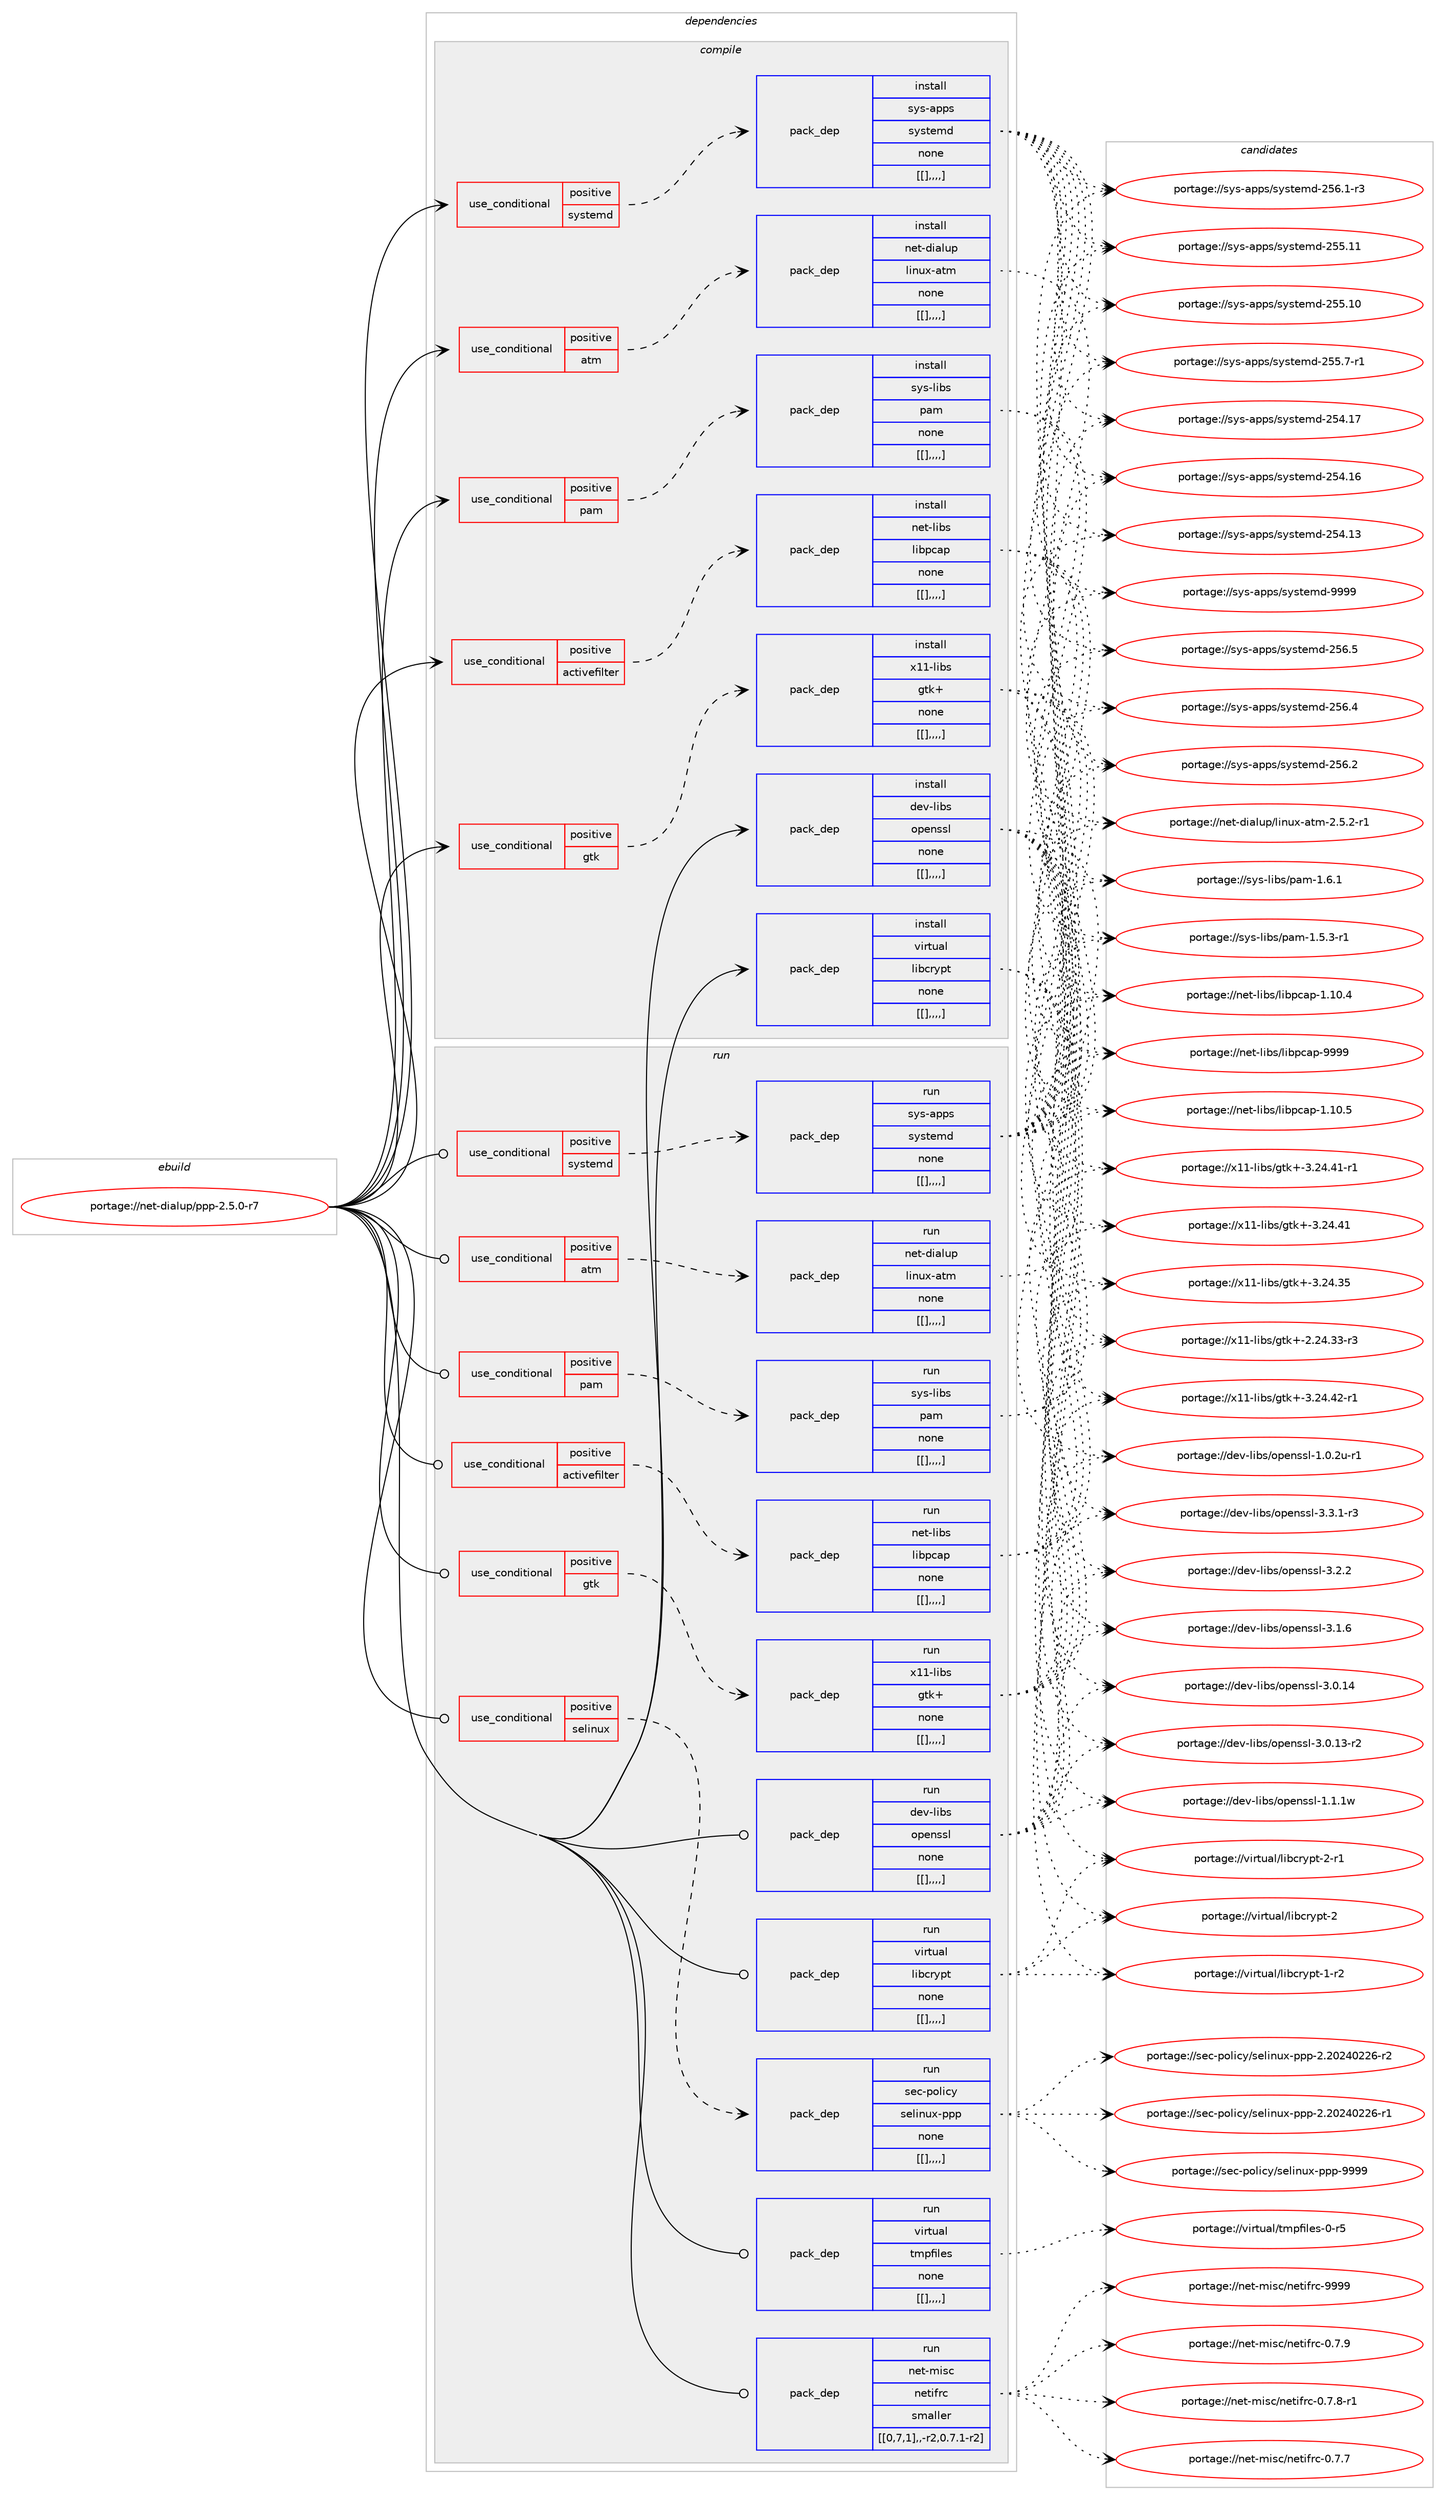 digraph prolog {

# *************
# Graph options
# *************

newrank=true;
concentrate=true;
compound=true;
graph [rankdir=LR,fontname=Helvetica,fontsize=10,ranksep=1.5];#, ranksep=2.5, nodesep=0.2];
edge  [arrowhead=vee];
node  [fontname=Helvetica,fontsize=10];

# **********
# The ebuild
# **********

subgraph cluster_leftcol {
color=gray;
label=<<i>ebuild</i>>;
id [label="portage://net-dialup/ppp-2.5.0-r7", color=red, width=4, href="../net-dialup/ppp-2.5.0-r7.svg"];
}

# ****************
# The dependencies
# ****************

subgraph cluster_midcol {
color=gray;
label=<<i>dependencies</i>>;
subgraph cluster_compile {
fillcolor="#eeeeee";
style=filled;
label=<<i>compile</i>>;
subgraph cond779 {
dependency1889 [label=<<TABLE BORDER="0" CELLBORDER="1" CELLSPACING="0" CELLPADDING="4"><TR><TD ROWSPAN="3" CELLPADDING="10">use_conditional</TD></TR><TR><TD>positive</TD></TR><TR><TD>activefilter</TD></TR></TABLE>>, shape=none, color=red];
subgraph pack1109 {
dependency1890 [label=<<TABLE BORDER="0" CELLBORDER="1" CELLSPACING="0" CELLPADDING="4" WIDTH="220"><TR><TD ROWSPAN="6" CELLPADDING="30">pack_dep</TD></TR><TR><TD WIDTH="110">install</TD></TR><TR><TD>net-libs</TD></TR><TR><TD>libpcap</TD></TR><TR><TD>none</TD></TR><TR><TD>[[],,,,]</TD></TR></TABLE>>, shape=none, color=blue];
}
dependency1889:e -> dependency1890:w [weight=20,style="dashed",arrowhead="vee"];
}
id:e -> dependency1889:w [weight=20,style="solid",arrowhead="vee"];
subgraph cond780 {
dependency1891 [label=<<TABLE BORDER="0" CELLBORDER="1" CELLSPACING="0" CELLPADDING="4"><TR><TD ROWSPAN="3" CELLPADDING="10">use_conditional</TD></TR><TR><TD>positive</TD></TR><TR><TD>atm</TD></TR></TABLE>>, shape=none, color=red];
subgraph pack1110 {
dependency1892 [label=<<TABLE BORDER="0" CELLBORDER="1" CELLSPACING="0" CELLPADDING="4" WIDTH="220"><TR><TD ROWSPAN="6" CELLPADDING="30">pack_dep</TD></TR><TR><TD WIDTH="110">install</TD></TR><TR><TD>net-dialup</TD></TR><TR><TD>linux-atm</TD></TR><TR><TD>none</TD></TR><TR><TD>[[],,,,]</TD></TR></TABLE>>, shape=none, color=blue];
}
dependency1891:e -> dependency1892:w [weight=20,style="dashed",arrowhead="vee"];
}
id:e -> dependency1891:w [weight=20,style="solid",arrowhead="vee"];
subgraph cond781 {
dependency1893 [label=<<TABLE BORDER="0" CELLBORDER="1" CELLSPACING="0" CELLPADDING="4"><TR><TD ROWSPAN="3" CELLPADDING="10">use_conditional</TD></TR><TR><TD>positive</TD></TR><TR><TD>gtk</TD></TR></TABLE>>, shape=none, color=red];
subgraph pack1111 {
dependency1894 [label=<<TABLE BORDER="0" CELLBORDER="1" CELLSPACING="0" CELLPADDING="4" WIDTH="220"><TR><TD ROWSPAN="6" CELLPADDING="30">pack_dep</TD></TR><TR><TD WIDTH="110">install</TD></TR><TR><TD>x11-libs</TD></TR><TR><TD>gtk+</TD></TR><TR><TD>none</TD></TR><TR><TD>[[],,,,]</TD></TR></TABLE>>, shape=none, color=blue];
}
dependency1893:e -> dependency1894:w [weight=20,style="dashed",arrowhead="vee"];
}
id:e -> dependency1893:w [weight=20,style="solid",arrowhead="vee"];
subgraph cond782 {
dependency1895 [label=<<TABLE BORDER="0" CELLBORDER="1" CELLSPACING="0" CELLPADDING="4"><TR><TD ROWSPAN="3" CELLPADDING="10">use_conditional</TD></TR><TR><TD>positive</TD></TR><TR><TD>pam</TD></TR></TABLE>>, shape=none, color=red];
subgraph pack1112 {
dependency1896 [label=<<TABLE BORDER="0" CELLBORDER="1" CELLSPACING="0" CELLPADDING="4" WIDTH="220"><TR><TD ROWSPAN="6" CELLPADDING="30">pack_dep</TD></TR><TR><TD WIDTH="110">install</TD></TR><TR><TD>sys-libs</TD></TR><TR><TD>pam</TD></TR><TR><TD>none</TD></TR><TR><TD>[[],,,,]</TD></TR></TABLE>>, shape=none, color=blue];
}
dependency1895:e -> dependency1896:w [weight=20,style="dashed",arrowhead="vee"];
}
id:e -> dependency1895:w [weight=20,style="solid",arrowhead="vee"];
subgraph cond783 {
dependency1897 [label=<<TABLE BORDER="0" CELLBORDER="1" CELLSPACING="0" CELLPADDING="4"><TR><TD ROWSPAN="3" CELLPADDING="10">use_conditional</TD></TR><TR><TD>positive</TD></TR><TR><TD>systemd</TD></TR></TABLE>>, shape=none, color=red];
subgraph pack1113 {
dependency1898 [label=<<TABLE BORDER="0" CELLBORDER="1" CELLSPACING="0" CELLPADDING="4" WIDTH="220"><TR><TD ROWSPAN="6" CELLPADDING="30">pack_dep</TD></TR><TR><TD WIDTH="110">install</TD></TR><TR><TD>sys-apps</TD></TR><TR><TD>systemd</TD></TR><TR><TD>none</TD></TR><TR><TD>[[],,,,]</TD></TR></TABLE>>, shape=none, color=blue];
}
dependency1897:e -> dependency1898:w [weight=20,style="dashed",arrowhead="vee"];
}
id:e -> dependency1897:w [weight=20,style="solid",arrowhead="vee"];
subgraph pack1114 {
dependency1899 [label=<<TABLE BORDER="0" CELLBORDER="1" CELLSPACING="0" CELLPADDING="4" WIDTH="220"><TR><TD ROWSPAN="6" CELLPADDING="30">pack_dep</TD></TR><TR><TD WIDTH="110">install</TD></TR><TR><TD>dev-libs</TD></TR><TR><TD>openssl</TD></TR><TR><TD>none</TD></TR><TR><TD>[[],,,,]</TD></TR></TABLE>>, shape=none, color=blue];
}
id:e -> dependency1899:w [weight=20,style="solid",arrowhead="vee"];
subgraph pack1115 {
dependency1900 [label=<<TABLE BORDER="0" CELLBORDER="1" CELLSPACING="0" CELLPADDING="4" WIDTH="220"><TR><TD ROWSPAN="6" CELLPADDING="30">pack_dep</TD></TR><TR><TD WIDTH="110">install</TD></TR><TR><TD>virtual</TD></TR><TR><TD>libcrypt</TD></TR><TR><TD>none</TD></TR><TR><TD>[[],,,,]</TD></TR></TABLE>>, shape=none, color=blue];
}
id:e -> dependency1900:w [weight=20,style="solid",arrowhead="vee"];
}
subgraph cluster_compileandrun {
fillcolor="#eeeeee";
style=filled;
label=<<i>compile and run</i>>;
}
subgraph cluster_run {
fillcolor="#eeeeee";
style=filled;
label=<<i>run</i>>;
subgraph cond784 {
dependency1901 [label=<<TABLE BORDER="0" CELLBORDER="1" CELLSPACING="0" CELLPADDING="4"><TR><TD ROWSPAN="3" CELLPADDING="10">use_conditional</TD></TR><TR><TD>positive</TD></TR><TR><TD>activefilter</TD></TR></TABLE>>, shape=none, color=red];
subgraph pack1116 {
dependency1902 [label=<<TABLE BORDER="0" CELLBORDER="1" CELLSPACING="0" CELLPADDING="4" WIDTH="220"><TR><TD ROWSPAN="6" CELLPADDING="30">pack_dep</TD></TR><TR><TD WIDTH="110">run</TD></TR><TR><TD>net-libs</TD></TR><TR><TD>libpcap</TD></TR><TR><TD>none</TD></TR><TR><TD>[[],,,,]</TD></TR></TABLE>>, shape=none, color=blue];
}
dependency1901:e -> dependency1902:w [weight=20,style="dashed",arrowhead="vee"];
}
id:e -> dependency1901:w [weight=20,style="solid",arrowhead="odot"];
subgraph cond785 {
dependency1903 [label=<<TABLE BORDER="0" CELLBORDER="1" CELLSPACING="0" CELLPADDING="4"><TR><TD ROWSPAN="3" CELLPADDING="10">use_conditional</TD></TR><TR><TD>positive</TD></TR><TR><TD>atm</TD></TR></TABLE>>, shape=none, color=red];
subgraph pack1117 {
dependency1904 [label=<<TABLE BORDER="0" CELLBORDER="1" CELLSPACING="0" CELLPADDING="4" WIDTH="220"><TR><TD ROWSPAN="6" CELLPADDING="30">pack_dep</TD></TR><TR><TD WIDTH="110">run</TD></TR><TR><TD>net-dialup</TD></TR><TR><TD>linux-atm</TD></TR><TR><TD>none</TD></TR><TR><TD>[[],,,,]</TD></TR></TABLE>>, shape=none, color=blue];
}
dependency1903:e -> dependency1904:w [weight=20,style="dashed",arrowhead="vee"];
}
id:e -> dependency1903:w [weight=20,style="solid",arrowhead="odot"];
subgraph cond786 {
dependency1905 [label=<<TABLE BORDER="0" CELLBORDER="1" CELLSPACING="0" CELLPADDING="4"><TR><TD ROWSPAN="3" CELLPADDING="10">use_conditional</TD></TR><TR><TD>positive</TD></TR><TR><TD>gtk</TD></TR></TABLE>>, shape=none, color=red];
subgraph pack1118 {
dependency1906 [label=<<TABLE BORDER="0" CELLBORDER="1" CELLSPACING="0" CELLPADDING="4" WIDTH="220"><TR><TD ROWSPAN="6" CELLPADDING="30">pack_dep</TD></TR><TR><TD WIDTH="110">run</TD></TR><TR><TD>x11-libs</TD></TR><TR><TD>gtk+</TD></TR><TR><TD>none</TD></TR><TR><TD>[[],,,,]</TD></TR></TABLE>>, shape=none, color=blue];
}
dependency1905:e -> dependency1906:w [weight=20,style="dashed",arrowhead="vee"];
}
id:e -> dependency1905:w [weight=20,style="solid",arrowhead="odot"];
subgraph cond787 {
dependency1907 [label=<<TABLE BORDER="0" CELLBORDER="1" CELLSPACING="0" CELLPADDING="4"><TR><TD ROWSPAN="3" CELLPADDING="10">use_conditional</TD></TR><TR><TD>positive</TD></TR><TR><TD>pam</TD></TR></TABLE>>, shape=none, color=red];
subgraph pack1119 {
dependency1908 [label=<<TABLE BORDER="0" CELLBORDER="1" CELLSPACING="0" CELLPADDING="4" WIDTH="220"><TR><TD ROWSPAN="6" CELLPADDING="30">pack_dep</TD></TR><TR><TD WIDTH="110">run</TD></TR><TR><TD>sys-libs</TD></TR><TR><TD>pam</TD></TR><TR><TD>none</TD></TR><TR><TD>[[],,,,]</TD></TR></TABLE>>, shape=none, color=blue];
}
dependency1907:e -> dependency1908:w [weight=20,style="dashed",arrowhead="vee"];
}
id:e -> dependency1907:w [weight=20,style="solid",arrowhead="odot"];
subgraph cond788 {
dependency1909 [label=<<TABLE BORDER="0" CELLBORDER="1" CELLSPACING="0" CELLPADDING="4"><TR><TD ROWSPAN="3" CELLPADDING="10">use_conditional</TD></TR><TR><TD>positive</TD></TR><TR><TD>selinux</TD></TR></TABLE>>, shape=none, color=red];
subgraph pack1120 {
dependency1910 [label=<<TABLE BORDER="0" CELLBORDER="1" CELLSPACING="0" CELLPADDING="4" WIDTH="220"><TR><TD ROWSPAN="6" CELLPADDING="30">pack_dep</TD></TR><TR><TD WIDTH="110">run</TD></TR><TR><TD>sec-policy</TD></TR><TR><TD>selinux-ppp</TD></TR><TR><TD>none</TD></TR><TR><TD>[[],,,,]</TD></TR></TABLE>>, shape=none, color=blue];
}
dependency1909:e -> dependency1910:w [weight=20,style="dashed",arrowhead="vee"];
}
id:e -> dependency1909:w [weight=20,style="solid",arrowhead="odot"];
subgraph cond789 {
dependency1911 [label=<<TABLE BORDER="0" CELLBORDER="1" CELLSPACING="0" CELLPADDING="4"><TR><TD ROWSPAN="3" CELLPADDING="10">use_conditional</TD></TR><TR><TD>positive</TD></TR><TR><TD>systemd</TD></TR></TABLE>>, shape=none, color=red];
subgraph pack1121 {
dependency1912 [label=<<TABLE BORDER="0" CELLBORDER="1" CELLSPACING="0" CELLPADDING="4" WIDTH="220"><TR><TD ROWSPAN="6" CELLPADDING="30">pack_dep</TD></TR><TR><TD WIDTH="110">run</TD></TR><TR><TD>sys-apps</TD></TR><TR><TD>systemd</TD></TR><TR><TD>none</TD></TR><TR><TD>[[],,,,]</TD></TR></TABLE>>, shape=none, color=blue];
}
dependency1911:e -> dependency1912:w [weight=20,style="dashed",arrowhead="vee"];
}
id:e -> dependency1911:w [weight=20,style="solid",arrowhead="odot"];
subgraph pack1122 {
dependency1913 [label=<<TABLE BORDER="0" CELLBORDER="1" CELLSPACING="0" CELLPADDING="4" WIDTH="220"><TR><TD ROWSPAN="6" CELLPADDING="30">pack_dep</TD></TR><TR><TD WIDTH="110">run</TD></TR><TR><TD>dev-libs</TD></TR><TR><TD>openssl</TD></TR><TR><TD>none</TD></TR><TR><TD>[[],,,,]</TD></TR></TABLE>>, shape=none, color=blue];
}
id:e -> dependency1913:w [weight=20,style="solid",arrowhead="odot"];
subgraph pack1123 {
dependency1914 [label=<<TABLE BORDER="0" CELLBORDER="1" CELLSPACING="0" CELLPADDING="4" WIDTH="220"><TR><TD ROWSPAN="6" CELLPADDING="30">pack_dep</TD></TR><TR><TD WIDTH="110">run</TD></TR><TR><TD>virtual</TD></TR><TR><TD>libcrypt</TD></TR><TR><TD>none</TD></TR><TR><TD>[[],,,,]</TD></TR></TABLE>>, shape=none, color=blue];
}
id:e -> dependency1914:w [weight=20,style="solid",arrowhead="odot"];
subgraph pack1124 {
dependency1915 [label=<<TABLE BORDER="0" CELLBORDER="1" CELLSPACING="0" CELLPADDING="4" WIDTH="220"><TR><TD ROWSPAN="6" CELLPADDING="30">pack_dep</TD></TR><TR><TD WIDTH="110">run</TD></TR><TR><TD>virtual</TD></TR><TR><TD>tmpfiles</TD></TR><TR><TD>none</TD></TR><TR><TD>[[],,,,]</TD></TR></TABLE>>, shape=none, color=blue];
}
id:e -> dependency1915:w [weight=20,style="solid",arrowhead="odot"];
subgraph pack1125 {
dependency1916 [label=<<TABLE BORDER="0" CELLBORDER="1" CELLSPACING="0" CELLPADDING="4" WIDTH="220"><TR><TD ROWSPAN="6" CELLPADDING="30">pack_dep</TD></TR><TR><TD WIDTH="110">run</TD></TR><TR><TD>net-misc</TD></TR><TR><TD>netifrc</TD></TR><TR><TD>smaller</TD></TR><TR><TD>[[0,7,1],,-r2,0.7.1-r2]</TD></TR></TABLE>>, shape=none, color=blue];
}
id:e -> dependency1916:w [weight=20,style="solid",arrowhead="odot"];
}
}

# **************
# The candidates
# **************

subgraph cluster_choices {
rank=same;
color=gray;
label=<<i>candidates</i>>;

subgraph choice1109 {
color=black;
nodesep=1;
choice1101011164510810598115471081059811299971124557575757 [label="portage://net-libs/libpcap-9999", color=red, width=4,href="../net-libs/libpcap-9999.svg"];
choice11010111645108105981154710810598112999711245494649484653 [label="portage://net-libs/libpcap-1.10.5", color=red, width=4,href="../net-libs/libpcap-1.10.5.svg"];
choice11010111645108105981154710810598112999711245494649484652 [label="portage://net-libs/libpcap-1.10.4", color=red, width=4,href="../net-libs/libpcap-1.10.4.svg"];
dependency1890:e -> choice1101011164510810598115471081059811299971124557575757:w [style=dotted,weight="100"];
dependency1890:e -> choice11010111645108105981154710810598112999711245494649484653:w [style=dotted,weight="100"];
dependency1890:e -> choice11010111645108105981154710810598112999711245494649484652:w [style=dotted,weight="100"];
}
subgraph choice1110 {
color=black;
nodesep=1;
choice11010111645100105971081171124710810511011712045971161094550465346504511449 [label="portage://net-dialup/linux-atm-2.5.2-r1", color=red, width=4,href="../net-dialup/linux-atm-2.5.2-r1.svg"];
dependency1892:e -> choice11010111645100105971081171124710810511011712045971161094550465346504511449:w [style=dotted,weight="100"];
}
subgraph choice1111 {
color=black;
nodesep=1;
choice12049494510810598115471031161074345514650524652504511449 [label="portage://x11-libs/gtk+-3.24.42-r1", color=red, width=4,href="../x11-libs/gtk+-3.24.42-r1.svg"];
choice12049494510810598115471031161074345514650524652494511449 [label="portage://x11-libs/gtk+-3.24.41-r1", color=red, width=4,href="../x11-libs/gtk+-3.24.41-r1.svg"];
choice1204949451081059811547103116107434551465052465249 [label="portage://x11-libs/gtk+-3.24.41", color=red, width=4,href="../x11-libs/gtk+-3.24.41.svg"];
choice1204949451081059811547103116107434551465052465153 [label="portage://x11-libs/gtk+-3.24.35", color=red, width=4,href="../x11-libs/gtk+-3.24.35.svg"];
choice12049494510810598115471031161074345504650524651514511451 [label="portage://x11-libs/gtk+-2.24.33-r3", color=red, width=4,href="../x11-libs/gtk+-2.24.33-r3.svg"];
dependency1894:e -> choice12049494510810598115471031161074345514650524652504511449:w [style=dotted,weight="100"];
dependency1894:e -> choice12049494510810598115471031161074345514650524652494511449:w [style=dotted,weight="100"];
dependency1894:e -> choice1204949451081059811547103116107434551465052465249:w [style=dotted,weight="100"];
dependency1894:e -> choice1204949451081059811547103116107434551465052465153:w [style=dotted,weight="100"];
dependency1894:e -> choice12049494510810598115471031161074345504650524651514511451:w [style=dotted,weight="100"];
}
subgraph choice1112 {
color=black;
nodesep=1;
choice11512111545108105981154711297109454946544649 [label="portage://sys-libs/pam-1.6.1", color=red, width=4,href="../sys-libs/pam-1.6.1.svg"];
choice115121115451081059811547112971094549465346514511449 [label="portage://sys-libs/pam-1.5.3-r1", color=red, width=4,href="../sys-libs/pam-1.5.3-r1.svg"];
dependency1896:e -> choice11512111545108105981154711297109454946544649:w [style=dotted,weight="100"];
dependency1896:e -> choice115121115451081059811547112971094549465346514511449:w [style=dotted,weight="100"];
}
subgraph choice1113 {
color=black;
nodesep=1;
choice1151211154597112112115471151211151161011091004557575757 [label="portage://sys-apps/systemd-9999", color=red, width=4,href="../sys-apps/systemd-9999.svg"];
choice115121115459711211211547115121115116101109100455053544653 [label="portage://sys-apps/systemd-256.5", color=red, width=4,href="../sys-apps/systemd-256.5.svg"];
choice115121115459711211211547115121115116101109100455053544652 [label="portage://sys-apps/systemd-256.4", color=red, width=4,href="../sys-apps/systemd-256.4.svg"];
choice115121115459711211211547115121115116101109100455053544650 [label="portage://sys-apps/systemd-256.2", color=red, width=4,href="../sys-apps/systemd-256.2.svg"];
choice1151211154597112112115471151211151161011091004550535446494511451 [label="portage://sys-apps/systemd-256.1-r3", color=red, width=4,href="../sys-apps/systemd-256.1-r3.svg"];
choice11512111545971121121154711512111511610110910045505353464949 [label="portage://sys-apps/systemd-255.11", color=red, width=4,href="../sys-apps/systemd-255.11.svg"];
choice11512111545971121121154711512111511610110910045505353464948 [label="portage://sys-apps/systemd-255.10", color=red, width=4,href="../sys-apps/systemd-255.10.svg"];
choice1151211154597112112115471151211151161011091004550535346554511449 [label="portage://sys-apps/systemd-255.7-r1", color=red, width=4,href="../sys-apps/systemd-255.7-r1.svg"];
choice11512111545971121121154711512111511610110910045505352464955 [label="portage://sys-apps/systemd-254.17", color=red, width=4,href="../sys-apps/systemd-254.17.svg"];
choice11512111545971121121154711512111511610110910045505352464954 [label="portage://sys-apps/systemd-254.16", color=red, width=4,href="../sys-apps/systemd-254.16.svg"];
choice11512111545971121121154711512111511610110910045505352464951 [label="portage://sys-apps/systemd-254.13", color=red, width=4,href="../sys-apps/systemd-254.13.svg"];
dependency1898:e -> choice1151211154597112112115471151211151161011091004557575757:w [style=dotted,weight="100"];
dependency1898:e -> choice115121115459711211211547115121115116101109100455053544653:w [style=dotted,weight="100"];
dependency1898:e -> choice115121115459711211211547115121115116101109100455053544652:w [style=dotted,weight="100"];
dependency1898:e -> choice115121115459711211211547115121115116101109100455053544650:w [style=dotted,weight="100"];
dependency1898:e -> choice1151211154597112112115471151211151161011091004550535446494511451:w [style=dotted,weight="100"];
dependency1898:e -> choice11512111545971121121154711512111511610110910045505353464949:w [style=dotted,weight="100"];
dependency1898:e -> choice11512111545971121121154711512111511610110910045505353464948:w [style=dotted,weight="100"];
dependency1898:e -> choice1151211154597112112115471151211151161011091004550535346554511449:w [style=dotted,weight="100"];
dependency1898:e -> choice11512111545971121121154711512111511610110910045505352464955:w [style=dotted,weight="100"];
dependency1898:e -> choice11512111545971121121154711512111511610110910045505352464954:w [style=dotted,weight="100"];
dependency1898:e -> choice11512111545971121121154711512111511610110910045505352464951:w [style=dotted,weight="100"];
}
subgraph choice1114 {
color=black;
nodesep=1;
choice1001011184510810598115471111121011101151151084551465146494511451 [label="portage://dev-libs/openssl-3.3.1-r3", color=red, width=4,href="../dev-libs/openssl-3.3.1-r3.svg"];
choice100101118451081059811547111112101110115115108455146504650 [label="portage://dev-libs/openssl-3.2.2", color=red, width=4,href="../dev-libs/openssl-3.2.2.svg"];
choice100101118451081059811547111112101110115115108455146494654 [label="portage://dev-libs/openssl-3.1.6", color=red, width=4,href="../dev-libs/openssl-3.1.6.svg"];
choice10010111845108105981154711111210111011511510845514648464952 [label="portage://dev-libs/openssl-3.0.14", color=red, width=4,href="../dev-libs/openssl-3.0.14.svg"];
choice100101118451081059811547111112101110115115108455146484649514511450 [label="portage://dev-libs/openssl-3.0.13-r2", color=red, width=4,href="../dev-libs/openssl-3.0.13-r2.svg"];
choice100101118451081059811547111112101110115115108454946494649119 [label="portage://dev-libs/openssl-1.1.1w", color=red, width=4,href="../dev-libs/openssl-1.1.1w.svg"];
choice1001011184510810598115471111121011101151151084549464846501174511449 [label="portage://dev-libs/openssl-1.0.2u-r1", color=red, width=4,href="../dev-libs/openssl-1.0.2u-r1.svg"];
dependency1899:e -> choice1001011184510810598115471111121011101151151084551465146494511451:w [style=dotted,weight="100"];
dependency1899:e -> choice100101118451081059811547111112101110115115108455146504650:w [style=dotted,weight="100"];
dependency1899:e -> choice100101118451081059811547111112101110115115108455146494654:w [style=dotted,weight="100"];
dependency1899:e -> choice10010111845108105981154711111210111011511510845514648464952:w [style=dotted,weight="100"];
dependency1899:e -> choice100101118451081059811547111112101110115115108455146484649514511450:w [style=dotted,weight="100"];
dependency1899:e -> choice100101118451081059811547111112101110115115108454946494649119:w [style=dotted,weight="100"];
dependency1899:e -> choice1001011184510810598115471111121011101151151084549464846501174511449:w [style=dotted,weight="100"];
}
subgraph choice1115 {
color=black;
nodesep=1;
choice1181051141161179710847108105989911412111211645504511449 [label="portage://virtual/libcrypt-2-r1", color=red, width=4,href="../virtual/libcrypt-2-r1.svg"];
choice118105114116117971084710810598991141211121164550 [label="portage://virtual/libcrypt-2", color=red, width=4,href="../virtual/libcrypt-2.svg"];
choice1181051141161179710847108105989911412111211645494511450 [label="portage://virtual/libcrypt-1-r2", color=red, width=4,href="../virtual/libcrypt-1-r2.svg"];
dependency1900:e -> choice1181051141161179710847108105989911412111211645504511449:w [style=dotted,weight="100"];
dependency1900:e -> choice118105114116117971084710810598991141211121164550:w [style=dotted,weight="100"];
dependency1900:e -> choice1181051141161179710847108105989911412111211645494511450:w [style=dotted,weight="100"];
}
subgraph choice1116 {
color=black;
nodesep=1;
choice1101011164510810598115471081059811299971124557575757 [label="portage://net-libs/libpcap-9999", color=red, width=4,href="../net-libs/libpcap-9999.svg"];
choice11010111645108105981154710810598112999711245494649484653 [label="portage://net-libs/libpcap-1.10.5", color=red, width=4,href="../net-libs/libpcap-1.10.5.svg"];
choice11010111645108105981154710810598112999711245494649484652 [label="portage://net-libs/libpcap-1.10.4", color=red, width=4,href="../net-libs/libpcap-1.10.4.svg"];
dependency1902:e -> choice1101011164510810598115471081059811299971124557575757:w [style=dotted,weight="100"];
dependency1902:e -> choice11010111645108105981154710810598112999711245494649484653:w [style=dotted,weight="100"];
dependency1902:e -> choice11010111645108105981154710810598112999711245494649484652:w [style=dotted,weight="100"];
}
subgraph choice1117 {
color=black;
nodesep=1;
choice11010111645100105971081171124710810511011712045971161094550465346504511449 [label="portage://net-dialup/linux-atm-2.5.2-r1", color=red, width=4,href="../net-dialup/linux-atm-2.5.2-r1.svg"];
dependency1904:e -> choice11010111645100105971081171124710810511011712045971161094550465346504511449:w [style=dotted,weight="100"];
}
subgraph choice1118 {
color=black;
nodesep=1;
choice12049494510810598115471031161074345514650524652504511449 [label="portage://x11-libs/gtk+-3.24.42-r1", color=red, width=4,href="../x11-libs/gtk+-3.24.42-r1.svg"];
choice12049494510810598115471031161074345514650524652494511449 [label="portage://x11-libs/gtk+-3.24.41-r1", color=red, width=4,href="../x11-libs/gtk+-3.24.41-r1.svg"];
choice1204949451081059811547103116107434551465052465249 [label="portage://x11-libs/gtk+-3.24.41", color=red, width=4,href="../x11-libs/gtk+-3.24.41.svg"];
choice1204949451081059811547103116107434551465052465153 [label="portage://x11-libs/gtk+-3.24.35", color=red, width=4,href="../x11-libs/gtk+-3.24.35.svg"];
choice12049494510810598115471031161074345504650524651514511451 [label="portage://x11-libs/gtk+-2.24.33-r3", color=red, width=4,href="../x11-libs/gtk+-2.24.33-r3.svg"];
dependency1906:e -> choice12049494510810598115471031161074345514650524652504511449:w [style=dotted,weight="100"];
dependency1906:e -> choice12049494510810598115471031161074345514650524652494511449:w [style=dotted,weight="100"];
dependency1906:e -> choice1204949451081059811547103116107434551465052465249:w [style=dotted,weight="100"];
dependency1906:e -> choice1204949451081059811547103116107434551465052465153:w [style=dotted,weight="100"];
dependency1906:e -> choice12049494510810598115471031161074345504650524651514511451:w [style=dotted,weight="100"];
}
subgraph choice1119 {
color=black;
nodesep=1;
choice11512111545108105981154711297109454946544649 [label="portage://sys-libs/pam-1.6.1", color=red, width=4,href="../sys-libs/pam-1.6.1.svg"];
choice115121115451081059811547112971094549465346514511449 [label="portage://sys-libs/pam-1.5.3-r1", color=red, width=4,href="../sys-libs/pam-1.5.3-r1.svg"];
dependency1908:e -> choice11512111545108105981154711297109454946544649:w [style=dotted,weight="100"];
dependency1908:e -> choice115121115451081059811547112971094549465346514511449:w [style=dotted,weight="100"];
}
subgraph choice1120 {
color=black;
nodesep=1;
choice11510199451121111081059912147115101108105110117120451121121124557575757 [label="portage://sec-policy/selinux-ppp-9999", color=red, width=4,href="../sec-policy/selinux-ppp-9999.svg"];
choice115101994511211110810599121471151011081051101171204511211211245504650485052485050544511450 [label="portage://sec-policy/selinux-ppp-2.20240226-r2", color=red, width=4,href="../sec-policy/selinux-ppp-2.20240226-r2.svg"];
choice115101994511211110810599121471151011081051101171204511211211245504650485052485050544511449 [label="portage://sec-policy/selinux-ppp-2.20240226-r1", color=red, width=4,href="../sec-policy/selinux-ppp-2.20240226-r1.svg"];
dependency1910:e -> choice11510199451121111081059912147115101108105110117120451121121124557575757:w [style=dotted,weight="100"];
dependency1910:e -> choice115101994511211110810599121471151011081051101171204511211211245504650485052485050544511450:w [style=dotted,weight="100"];
dependency1910:e -> choice115101994511211110810599121471151011081051101171204511211211245504650485052485050544511449:w [style=dotted,weight="100"];
}
subgraph choice1121 {
color=black;
nodesep=1;
choice1151211154597112112115471151211151161011091004557575757 [label="portage://sys-apps/systemd-9999", color=red, width=4,href="../sys-apps/systemd-9999.svg"];
choice115121115459711211211547115121115116101109100455053544653 [label="portage://sys-apps/systemd-256.5", color=red, width=4,href="../sys-apps/systemd-256.5.svg"];
choice115121115459711211211547115121115116101109100455053544652 [label="portage://sys-apps/systemd-256.4", color=red, width=4,href="../sys-apps/systemd-256.4.svg"];
choice115121115459711211211547115121115116101109100455053544650 [label="portage://sys-apps/systemd-256.2", color=red, width=4,href="../sys-apps/systemd-256.2.svg"];
choice1151211154597112112115471151211151161011091004550535446494511451 [label="portage://sys-apps/systemd-256.1-r3", color=red, width=4,href="../sys-apps/systemd-256.1-r3.svg"];
choice11512111545971121121154711512111511610110910045505353464949 [label="portage://sys-apps/systemd-255.11", color=red, width=4,href="../sys-apps/systemd-255.11.svg"];
choice11512111545971121121154711512111511610110910045505353464948 [label="portage://sys-apps/systemd-255.10", color=red, width=4,href="../sys-apps/systemd-255.10.svg"];
choice1151211154597112112115471151211151161011091004550535346554511449 [label="portage://sys-apps/systemd-255.7-r1", color=red, width=4,href="../sys-apps/systemd-255.7-r1.svg"];
choice11512111545971121121154711512111511610110910045505352464955 [label="portage://sys-apps/systemd-254.17", color=red, width=4,href="../sys-apps/systemd-254.17.svg"];
choice11512111545971121121154711512111511610110910045505352464954 [label="portage://sys-apps/systemd-254.16", color=red, width=4,href="../sys-apps/systemd-254.16.svg"];
choice11512111545971121121154711512111511610110910045505352464951 [label="portage://sys-apps/systemd-254.13", color=red, width=4,href="../sys-apps/systemd-254.13.svg"];
dependency1912:e -> choice1151211154597112112115471151211151161011091004557575757:w [style=dotted,weight="100"];
dependency1912:e -> choice115121115459711211211547115121115116101109100455053544653:w [style=dotted,weight="100"];
dependency1912:e -> choice115121115459711211211547115121115116101109100455053544652:w [style=dotted,weight="100"];
dependency1912:e -> choice115121115459711211211547115121115116101109100455053544650:w [style=dotted,weight="100"];
dependency1912:e -> choice1151211154597112112115471151211151161011091004550535446494511451:w [style=dotted,weight="100"];
dependency1912:e -> choice11512111545971121121154711512111511610110910045505353464949:w [style=dotted,weight="100"];
dependency1912:e -> choice11512111545971121121154711512111511610110910045505353464948:w [style=dotted,weight="100"];
dependency1912:e -> choice1151211154597112112115471151211151161011091004550535346554511449:w [style=dotted,weight="100"];
dependency1912:e -> choice11512111545971121121154711512111511610110910045505352464955:w [style=dotted,weight="100"];
dependency1912:e -> choice11512111545971121121154711512111511610110910045505352464954:w [style=dotted,weight="100"];
dependency1912:e -> choice11512111545971121121154711512111511610110910045505352464951:w [style=dotted,weight="100"];
}
subgraph choice1122 {
color=black;
nodesep=1;
choice1001011184510810598115471111121011101151151084551465146494511451 [label="portage://dev-libs/openssl-3.3.1-r3", color=red, width=4,href="../dev-libs/openssl-3.3.1-r3.svg"];
choice100101118451081059811547111112101110115115108455146504650 [label="portage://dev-libs/openssl-3.2.2", color=red, width=4,href="../dev-libs/openssl-3.2.2.svg"];
choice100101118451081059811547111112101110115115108455146494654 [label="portage://dev-libs/openssl-3.1.6", color=red, width=4,href="../dev-libs/openssl-3.1.6.svg"];
choice10010111845108105981154711111210111011511510845514648464952 [label="portage://dev-libs/openssl-3.0.14", color=red, width=4,href="../dev-libs/openssl-3.0.14.svg"];
choice100101118451081059811547111112101110115115108455146484649514511450 [label="portage://dev-libs/openssl-3.0.13-r2", color=red, width=4,href="../dev-libs/openssl-3.0.13-r2.svg"];
choice100101118451081059811547111112101110115115108454946494649119 [label="portage://dev-libs/openssl-1.1.1w", color=red, width=4,href="../dev-libs/openssl-1.1.1w.svg"];
choice1001011184510810598115471111121011101151151084549464846501174511449 [label="portage://dev-libs/openssl-1.0.2u-r1", color=red, width=4,href="../dev-libs/openssl-1.0.2u-r1.svg"];
dependency1913:e -> choice1001011184510810598115471111121011101151151084551465146494511451:w [style=dotted,weight="100"];
dependency1913:e -> choice100101118451081059811547111112101110115115108455146504650:w [style=dotted,weight="100"];
dependency1913:e -> choice100101118451081059811547111112101110115115108455146494654:w [style=dotted,weight="100"];
dependency1913:e -> choice10010111845108105981154711111210111011511510845514648464952:w [style=dotted,weight="100"];
dependency1913:e -> choice100101118451081059811547111112101110115115108455146484649514511450:w [style=dotted,weight="100"];
dependency1913:e -> choice100101118451081059811547111112101110115115108454946494649119:w [style=dotted,weight="100"];
dependency1913:e -> choice1001011184510810598115471111121011101151151084549464846501174511449:w [style=dotted,weight="100"];
}
subgraph choice1123 {
color=black;
nodesep=1;
choice1181051141161179710847108105989911412111211645504511449 [label="portage://virtual/libcrypt-2-r1", color=red, width=4,href="../virtual/libcrypt-2-r1.svg"];
choice118105114116117971084710810598991141211121164550 [label="portage://virtual/libcrypt-2", color=red, width=4,href="../virtual/libcrypt-2.svg"];
choice1181051141161179710847108105989911412111211645494511450 [label="portage://virtual/libcrypt-1-r2", color=red, width=4,href="../virtual/libcrypt-1-r2.svg"];
dependency1914:e -> choice1181051141161179710847108105989911412111211645504511449:w [style=dotted,weight="100"];
dependency1914:e -> choice118105114116117971084710810598991141211121164550:w [style=dotted,weight="100"];
dependency1914:e -> choice1181051141161179710847108105989911412111211645494511450:w [style=dotted,weight="100"];
}
subgraph choice1124 {
color=black;
nodesep=1;
choice118105114116117971084711610911210210510810111545484511453 [label="portage://virtual/tmpfiles-0-r5", color=red, width=4,href="../virtual/tmpfiles-0-r5.svg"];
dependency1915:e -> choice118105114116117971084711610911210210510810111545484511453:w [style=dotted,weight="100"];
}
subgraph choice1125 {
color=black;
nodesep=1;
choice110101116451091051159947110101116105102114994557575757 [label="portage://net-misc/netifrc-9999", color=red, width=4,href="../net-misc/netifrc-9999.svg"];
choice11010111645109105115994711010111610510211499454846554657 [label="portage://net-misc/netifrc-0.7.9", color=red, width=4,href="../net-misc/netifrc-0.7.9.svg"];
choice110101116451091051159947110101116105102114994548465546564511449 [label="portage://net-misc/netifrc-0.7.8-r1", color=red, width=4,href="../net-misc/netifrc-0.7.8-r1.svg"];
choice11010111645109105115994711010111610510211499454846554655 [label="portage://net-misc/netifrc-0.7.7", color=red, width=4,href="../net-misc/netifrc-0.7.7.svg"];
dependency1916:e -> choice110101116451091051159947110101116105102114994557575757:w [style=dotted,weight="100"];
dependency1916:e -> choice11010111645109105115994711010111610510211499454846554657:w [style=dotted,weight="100"];
dependency1916:e -> choice110101116451091051159947110101116105102114994548465546564511449:w [style=dotted,weight="100"];
dependency1916:e -> choice11010111645109105115994711010111610510211499454846554655:w [style=dotted,weight="100"];
}
}

}
